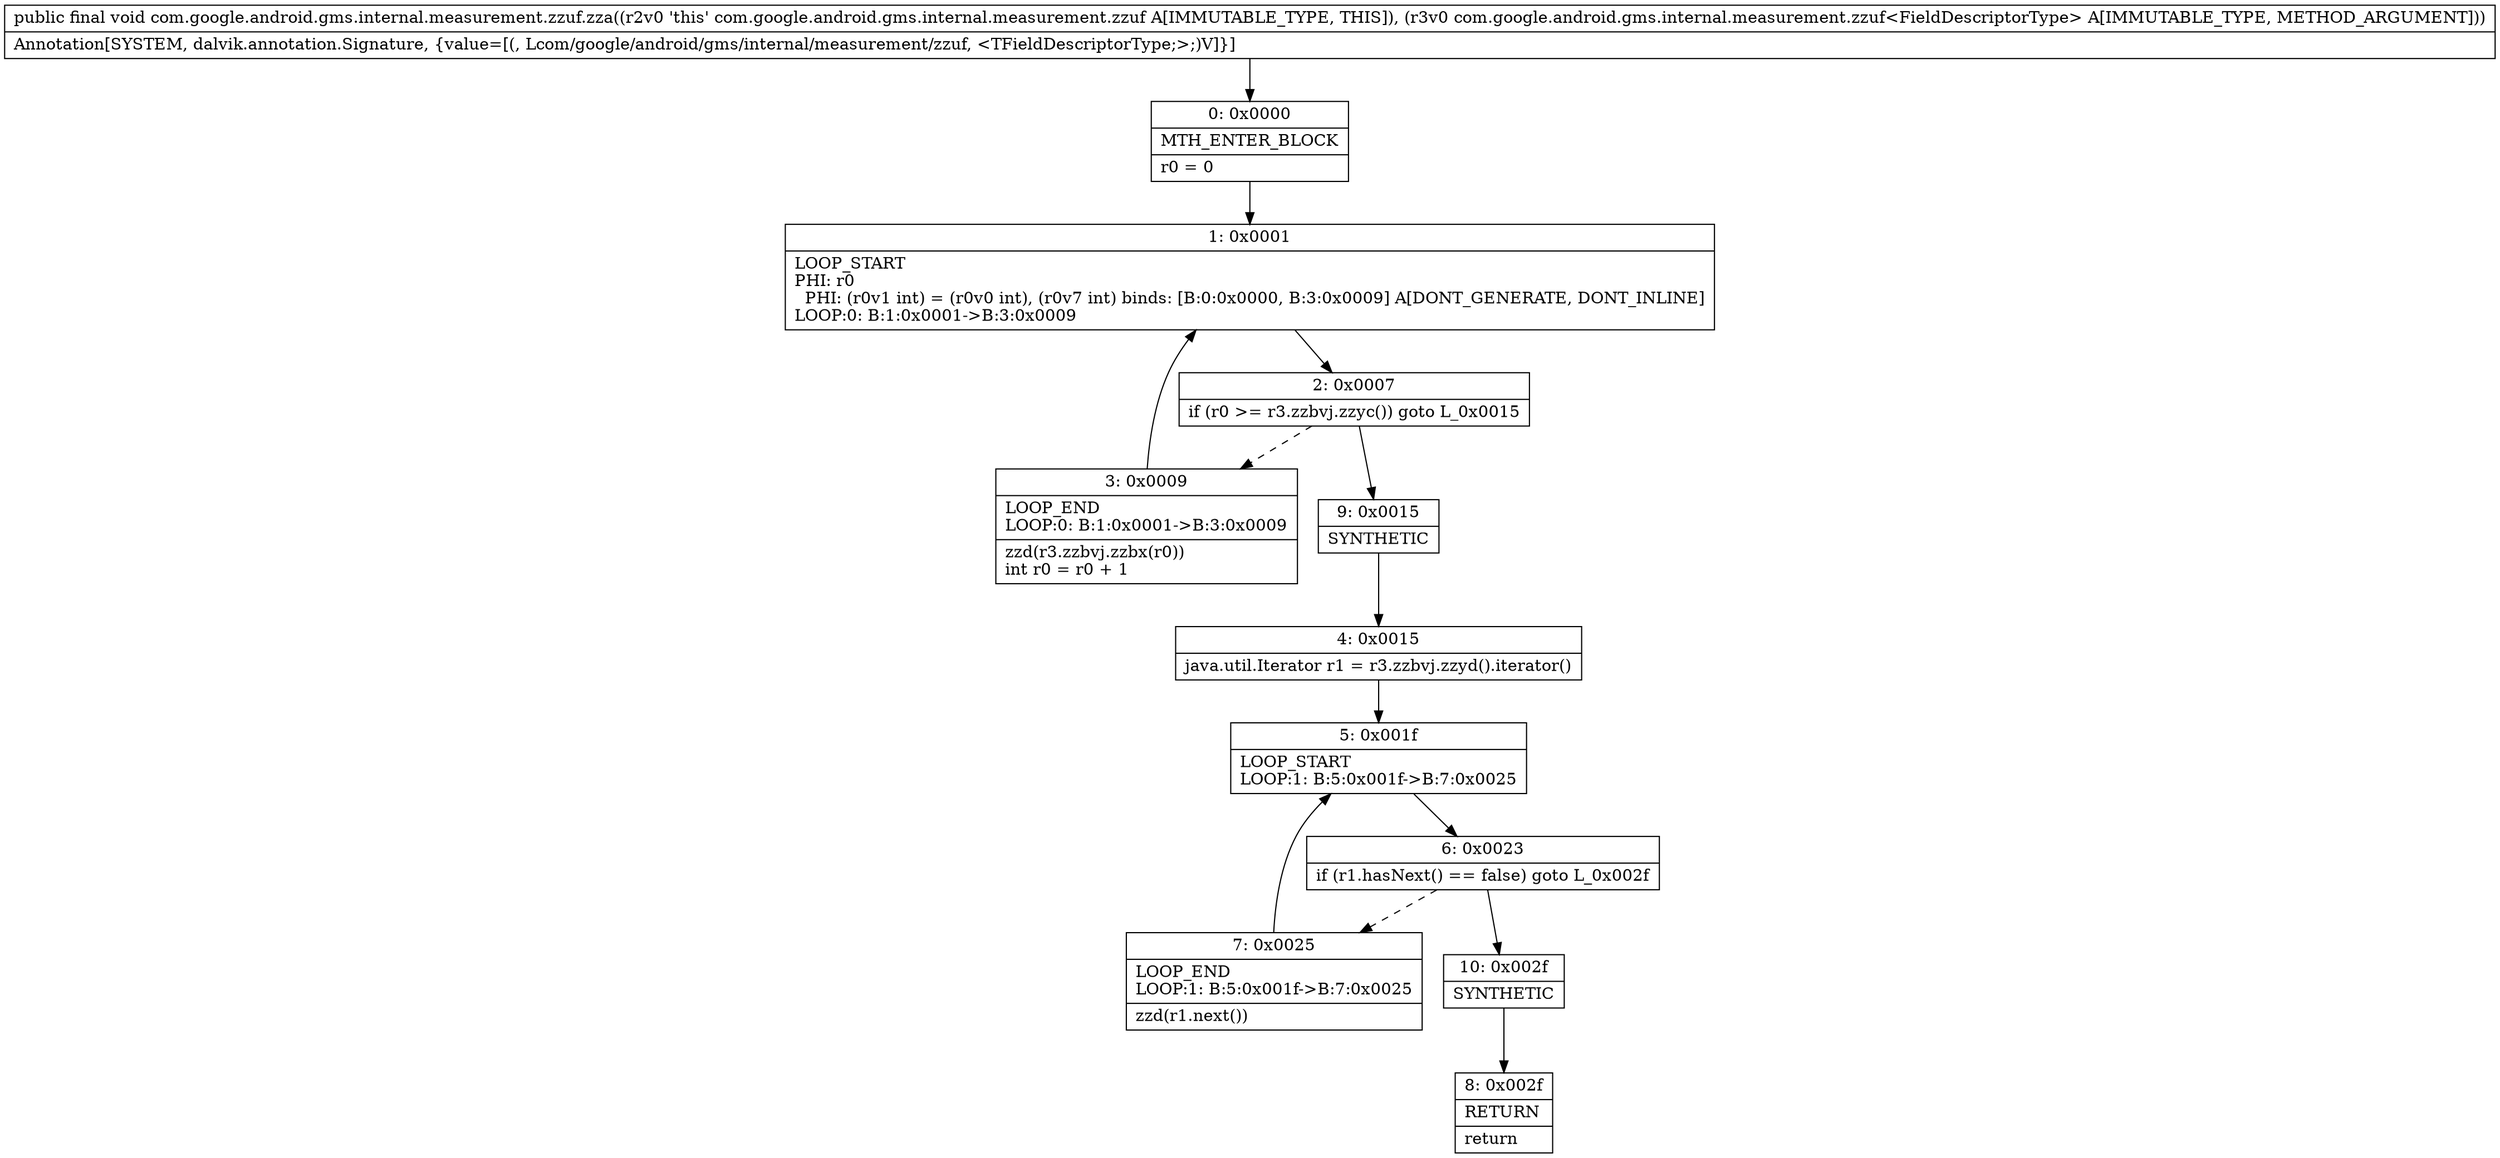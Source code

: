 digraph "CFG forcom.google.android.gms.internal.measurement.zzuf.zza(Lcom\/google\/android\/gms\/internal\/measurement\/zzuf;)V" {
Node_0 [shape=record,label="{0\:\ 0x0000|MTH_ENTER_BLOCK\l|r0 = 0\l}"];
Node_1 [shape=record,label="{1\:\ 0x0001|LOOP_START\lPHI: r0 \l  PHI: (r0v1 int) = (r0v0 int), (r0v7 int) binds: [B:0:0x0000, B:3:0x0009] A[DONT_GENERATE, DONT_INLINE]\lLOOP:0: B:1:0x0001\-\>B:3:0x0009\l}"];
Node_2 [shape=record,label="{2\:\ 0x0007|if (r0 \>= r3.zzbvj.zzyc()) goto L_0x0015\l}"];
Node_3 [shape=record,label="{3\:\ 0x0009|LOOP_END\lLOOP:0: B:1:0x0001\-\>B:3:0x0009\l|zzd(r3.zzbvj.zzbx(r0))\lint r0 = r0 + 1\l}"];
Node_4 [shape=record,label="{4\:\ 0x0015|java.util.Iterator r1 = r3.zzbvj.zzyd().iterator()\l}"];
Node_5 [shape=record,label="{5\:\ 0x001f|LOOP_START\lLOOP:1: B:5:0x001f\-\>B:7:0x0025\l}"];
Node_6 [shape=record,label="{6\:\ 0x0023|if (r1.hasNext() == false) goto L_0x002f\l}"];
Node_7 [shape=record,label="{7\:\ 0x0025|LOOP_END\lLOOP:1: B:5:0x001f\-\>B:7:0x0025\l|zzd(r1.next())\l}"];
Node_8 [shape=record,label="{8\:\ 0x002f|RETURN\l|return\l}"];
Node_9 [shape=record,label="{9\:\ 0x0015|SYNTHETIC\l}"];
Node_10 [shape=record,label="{10\:\ 0x002f|SYNTHETIC\l}"];
MethodNode[shape=record,label="{public final void com.google.android.gms.internal.measurement.zzuf.zza((r2v0 'this' com.google.android.gms.internal.measurement.zzuf A[IMMUTABLE_TYPE, THIS]), (r3v0 com.google.android.gms.internal.measurement.zzuf\<FieldDescriptorType\> A[IMMUTABLE_TYPE, METHOD_ARGUMENT]))  | Annotation[SYSTEM, dalvik.annotation.Signature, \{value=[(, Lcom\/google\/android\/gms\/internal\/measurement\/zzuf, \<TFieldDescriptorType;\>;)V]\}]\l}"];
MethodNode -> Node_0;
Node_0 -> Node_1;
Node_1 -> Node_2;
Node_2 -> Node_3[style=dashed];
Node_2 -> Node_9;
Node_3 -> Node_1;
Node_4 -> Node_5;
Node_5 -> Node_6;
Node_6 -> Node_7[style=dashed];
Node_6 -> Node_10;
Node_7 -> Node_5;
Node_9 -> Node_4;
Node_10 -> Node_8;
}

